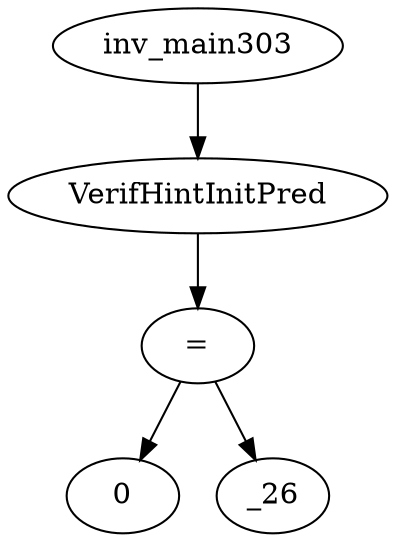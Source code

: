 digraph dag {
0 [label="inv_main303"];
1 [label="VerifHintInitPred"];
2 [label="="];
3 [label="0"];
4 [label="_26"];
0->1
1->2
2->4
2 -> 3
}
